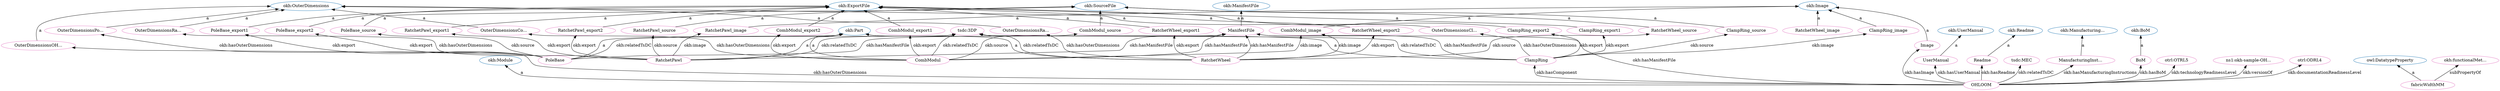 digraph G {
  rankdir=BT
  node[height=.3]
"https://w3id.org/oseg/ont/okh#Module" [fillcolor="#1f77b4" color="#1f77b4" label="okh:Module"]
"https://w3id.org/oseg/ont/okh#Image" [fillcolor="#1f77b4" color="#1f77b4" label="okh:Image"]
"https://w3id.org/oseg/ont/okh#SourceFile" [fillcolor="#1f77b4" color="#1f77b4" label="okh:SourceFile"]
"https://w3id.org/oseg/ont/okh#UserManual" [fillcolor="#1f77b4" color="#1f77b4" label="okh:UserManual"]
"https://w3id.org/oseg/ont/okh#ManifestFile" [fillcolor="#1f77b4" color="#1f77b4" label="okh:ManifestFile"]
"https://w3id.org/oseg/ont/okh#Part" [fillcolor="#1f77b4" color="#1f77b4" label="okh:Part"]
"https://w3id.org/oseg/ont/okh#Readme" [fillcolor="#1f77b4" color="#1f77b4" label="okh:Readme"]
"https://w3id.org/oseg/ont/okh#ExportFile" [fillcolor="#1f77b4" color="#1f77b4" label="okh:ExportFile"]
"https://w3id.org/oseg/ont/okh#BoM" [fillcolor="#1f77b4" color="#1f77b4" label="okh:BoM"]
"http://www.w3.org/2002/07/owl#DatatypeProperty" [fillcolor="#1f77b4" color="#1f77b4" label="owl:DatatypeProperty"]
"https://w3id.org/oseg/ont/okh#ManufacturingInstructions" [fillcolor="#1f77b4" color="#1f77b4" label="okh:Manufacturing..."]
"https://w3id.org/oseg/ont/okh#OuterDimensions" [fillcolor="#1f77b4" color="#1f77b4" label="okh:OuterDimensions"]
"https://github.com/iop-alliance/OpenKnowHow/raw/master/res/sample_data/okh-sample-OHLOOM.ttl#CombModul_export2" [fillcolor="#e377c2" color="#e377c2" label="CombModul_export2"]
"https://github.com/iop-alliance/OpenKnowHow/raw/master/res/sample_data/okh-sample-OHLOOM.ttl#RatchetPawl_export2" [fillcolor="#e377c2" color="#e377c2" label="RatchetPawl_export2"]
"https://github.com/iop-alliance/OpenKnowHow/raw/master/res/sample_data/okh-sample-OHLOOM.ttl#ClampRing_export2" [fillcolor="#e377c2" color="#e377c2" label="ClampRing_export2"]
"https://github.com/iop-alliance/OpenKnowHow/raw/master/res/sample_data/okh-sample-OHLOOM.ttl#OuterDimensionsRatchetPawl" [fillcolor="#e377c2" color="#e377c2" label="OuterDimensionsRa..."]
"https://github.com/iop-alliance/OpenKnowHow/raw/master/res/sample_data/okh-sample-OHLOOM.ttl#OuterDimensionsOHLOOM" [fillcolor="#e377c2" color="#e377c2" label="OuterDimensionsOH..."]
"https://github.com/iop-alliance/OpenKnowHow/raw/master/res/sample_data/okh-sample-OHLOOM.ttl#UserManual" [fillcolor="#e377c2" color="#e377c2" label="UserManual"]
"https://github.com/iop-alliance/OpenKnowHow/raw/master/res/sample_data/okh-sample-OHLOOM.ttl#RatchetPawl_image" [fillcolor="#e377c2" color="#e377c2" label="RatchetPawl_image"]
"https://w3id.org/oseg/ont/tsdc/core#3DP" [fillcolor="#e377c2" color="#e377c2" label="tsdc:3DP"]
"https://github.com/iop-alliance/OpenKnowHow/raw/master/res/sample_data/okh-sample-OHLOOM.ttl#ManifestFile" [fillcolor="#e377c2" color="#e377c2" label="ManifestFile"]
"https://github.com/iop-alliance/OpenKnowHow/raw/master/res/sample_data/okh-sample-OHLOOM.ttl#CombModul_source" [fillcolor="#e377c2" color="#e377c2" label="CombModul_source"]
"https://github.com/iop-alliance/OpenKnowHow/raw/master/res/sample_data/okh-sample-OHLOOM.ttl#Readme" [fillcolor="#e377c2" color="#e377c2" label="Readme"]
"https://github.com/iop-alliance/OpenKnowHow/raw/master/res/sample_data/okh-sample-OHLOOM.ttl#ClampRing_source" [fillcolor="#e377c2" color="#e377c2" label="ClampRing_source"]
"https://github.com/iop-alliance/OpenKnowHow/raw/master/res/sample_data/okh-sample-OHLOOM.ttl#RatchetWheel_export2" [fillcolor="#e377c2" color="#e377c2" label="RatchetWheel_export2"]
"https://github.com/iop-alliance/OpenKnowHow/raw/master/res/sample_data/okh-sample-OHLOOM.ttl#CombModul" [fillcolor="#e377c2" color="#e377c2" label="CombModul"]
"https://github.com/iop-alliance/OpenKnowHow/raw/master/res/sample_data/okh-sample-OHLOOM.ttl#fabricWidthMM" [fillcolor="#e377c2" color="#e377c2" label="fabricWidthMM"]
"https://github.com/iop-alliance/OpenKnowHow/raw/master/res/sample_data/okh-sample-OHLOOM.ttl#ClampRing" [fillcolor="#e377c2" color="#e377c2" label="ClampRing"]
"https://github.com/iop-alliance/OpenKnowHow/raw/master/res/sample_data/okh-sample-OHLOOM.ttl#PoleBase_source" [fillcolor="#e377c2" color="#e377c2" label="PoleBase_source"]
"https://github.com/iop-alliance/OpenKnowHow/raw/master/res/sample_data/okh-sample-OHLOOM.ttl#OuterDimensionsRatchetWheel" [fillcolor="#e377c2" color="#e377c2" label="OuterDimensionsRa..."]
"https://github.com/iop-alliance/OpenKnowHow/raw/master/res/sample_data/okh-sample-OHLOOM.ttl#RatchetPawl_export1" [fillcolor="#e377c2" color="#e377c2" label="RatchetPawl_export1"]
"https://github.com/iop-alliance/OpenKnowHow/raw/master/res/sample_data/okh-sample-OHLOOM.ttl#ClampRing_image" [fillcolor="#e377c2" color="#e377c2" label="ClampRing_image"]
"https://github.com/iop-alliance/OpenKnowHow/raw/master/res/sample_data/okh-sample-OHLOOM.ttl#Image" [fillcolor="#e377c2" color="#e377c2" label="Image"]
"https://github.com/iop-alliance/OpenKnowHow/raw/master/res/sample_data/okh-sample-OHLOOM.ttl#ClampRing_export1" [fillcolor="#e377c2" color="#e377c2" label="ClampRing_export1"]
"https://github.com/iop-alliance/OpenKnowHow/raw/master/res/sample_data/okh-sample-OHLOOM.ttl#OuterDimensionsPoleBase" [fillcolor="#e377c2" color="#e377c2" label="OuterDimensionsPo..."]
"https://github.com/iop-alliance/OpenKnowHow/raw/master/res/sample_data/okh-sample-OHLOOM.ttl#RatchetPawl_source" [fillcolor="#e377c2" color="#e377c2" label="RatchetPawl_source"]
"https://github.com/iop-alliance/OpenKnowHow/raw/master/res/sample_data/okh-sample-OHLOOM.ttl#RatchetWheel_export1" [fillcolor="#e377c2" color="#e377c2" label="RatchetWheel_export1"]
"https://github.com/iop-alliance/OpenKnowHow/raw/master/res/sample_data/okh-sample-OHLOOM.ttl#PoleBase_export2" [fillcolor="#e377c2" color="#e377c2" label="PoleBase_export2"]
"https://github.com/iop-alliance/OpenKnowHow/raw/master/res/sample_data/okh-sample-OHLOOM.ttl#CombModul_export1" [fillcolor="#e377c2" color="#e377c2" label="CombModul_export1"]
"https://github.com/iop-alliance/OpenKnowHow/raw/master/res/sample_data/okh-sample-OHLOOM.ttl#RatchetWheel" [fillcolor="#e377c2" color="#e377c2" label="RatchetWheel"]
"https://github.com/iop-alliance/OpenKnowHow/raw/master/res/sample_data/okh-sample-OHLOOM.ttl#RatchetWheel_source" [fillcolor="#e377c2" color="#e377c2" label="RatchetWheel_source"]
"https://github.com/iop-alliance/OpenKnowHow/raw/master/res/sample_data/okh-sample-OHLOOM.ttl#CombModul_image" [fillcolor="#e377c2" color="#e377c2" label="CombModul_image"]
"https://github.com/iop-alliance/OpenKnowHow/raw/master/res/sample_data/okh-sample-OHLOOM.ttl#RatchetWheel_image" [fillcolor="#e377c2" color="#e377c2" label="RatchetWheel_image"]
"https://github.com/iop-alliance/OpenKnowHow/raw/master/res/sample_data/okh-sample-OHLOOM.ttl#OuterDimensionsClampRing" [fillcolor="#e377c2" color="#e377c2" label="OuterDimensionsCl..."]
"https://w3id.org/oseg/ont/tsdc/core#MEC" [fillcolor="#e377c2" color="#e377c2" label="tsdc:MEC"]
"https://github.com/iop-alliance/OpenKnowHow/raw/master/res/sample_data/okh-sample-OHLOOM.ttl#OHLOOM" [fillcolor="#e377c2" color="#e377c2" label="OHLOOM"]
"https://github.com/iop-alliance/OpenKnowHow/raw/master/res/sample_data/okh-sample-OHLOOM.ttl#ManufacturingInstructions" [fillcolor="#e377c2" color="#e377c2" label="ManufacturingInst..."]
"https://github.com/iop-alliance/OpenKnowHow/raw/master/res/sample_data/okh-sample-OHLOOM.ttl#BoM" [fillcolor="#e377c2" color="#e377c2" label="BoM"]
"https://w3id.org/oseg/ont/otrl#OTRL5" [fillcolor="#e377c2" color="#e377c2" label="otrl:OTRL5"]
"https://w3id.org/oseg/ont/okh#functionalMetadata" [fillcolor="#e377c2" color="#e377c2" label="okh:functionalMet..."]
"https://github.com/iop-alliance/OpenKnowHow/raw/master/res/sample_data/okh-sample-OHLOOM.ttl" [fillcolor="#e377c2" color="#e377c2" label="ns1:okh-sample-OH..."]
"https://w3id.org/oseg/ont/otrl#ODRL4" [fillcolor="#e377c2" color="#e377c2" label="otrl:ODRL4"]
"https://github.com/iop-alliance/OpenKnowHow/raw/master/res/sample_data/okh-sample-OHLOOM.ttl#OuterDimensionsCombModul" [fillcolor="#e377c2" color="#e377c2" label="OuterDimensionsCo..."]
"https://github.com/iop-alliance/OpenKnowHow/raw/master/res/sample_data/okh-sample-OHLOOM.ttl#PoleBase" [fillcolor="#e377c2" color="#e377c2" label="PoleBase"]
"https://github.com/iop-alliance/OpenKnowHow/raw/master/res/sample_data/okh-sample-OHLOOM.ttl#PoleBase_export1" [fillcolor="#e377c2" color="#e377c2" label="PoleBase_export1"]
"https://github.com/iop-alliance/OpenKnowHow/raw/master/res/sample_data/okh-sample-OHLOOM.ttl#RatchetPawl" [fillcolor="#e377c2" color="#e377c2" label="RatchetPawl"]
  "https://github.com/iop-alliance/OpenKnowHow/raw/master/res/sample_data/okh-sample-OHLOOM.ttl#CombModul_export2" -> "https://w3id.org/oseg/ont/okh#ExportFile" [label="a"]
  "https://github.com/iop-alliance/OpenKnowHow/raw/master/res/sample_data/okh-sample-OHLOOM.ttl#RatchetPawl_export2" -> "https://w3id.org/oseg/ont/okh#ExportFile" [label="a"]
  "https://github.com/iop-alliance/OpenKnowHow/raw/master/res/sample_data/okh-sample-OHLOOM.ttl#ClampRing_export2" -> "https://w3id.org/oseg/ont/okh#ExportFile" [label="a"]
  "https://github.com/iop-alliance/OpenKnowHow/raw/master/res/sample_data/okh-sample-OHLOOM.ttl#OuterDimensionsRatchetPawl" -> "https://w3id.org/oseg/ont/okh#OuterDimensions" [label="a"]
  "https://github.com/iop-alliance/OpenKnowHow/raw/master/res/sample_data/okh-sample-OHLOOM.ttl#OHLOOM" -> "https://github.com/iop-alliance/OpenKnowHow/raw/master/res/sample_data/okh-sample-OHLOOM.ttl#OuterDimensionsOHLOOM" [label="okh:hasOuterDimensions"]
  "https://github.com/iop-alliance/OpenKnowHow/raw/master/res/sample_data/okh-sample-OHLOOM.ttl#OHLOOM" -> "https://github.com/iop-alliance/OpenKnowHow/raw/master/res/sample_data/okh-sample-OHLOOM.ttl#UserManual" [label="okh:hasUserManual"]
  "https://github.com/iop-alliance/OpenKnowHow/raw/master/res/sample_data/okh-sample-OHLOOM.ttl#RatchetPawl" -> "https://github.com/iop-alliance/OpenKnowHow/raw/master/res/sample_data/okh-sample-OHLOOM.ttl#RatchetPawl_image" [label="okh:image"]
  "https://github.com/iop-alliance/OpenKnowHow/raw/master/res/sample_data/okh-sample-OHLOOM.ttl#CombModul" -> "https://github.com/iop-alliance/OpenKnowHow/raw/master/res/sample_data/okh-sample-OHLOOM.ttl#CombModul_export2" [label="okh:export"]
  "https://github.com/iop-alliance/OpenKnowHow/raw/master/res/sample_data/okh-sample-OHLOOM.ttl#RatchetPawl" -> "https://w3id.org/oseg/ont/tsdc/core#3DP" [label="okh:relatedTsDC"]
  "https://github.com/iop-alliance/OpenKnowHow/raw/master/res/sample_data/okh-sample-OHLOOM.ttl#RatchetPawl" -> "https://github.com/iop-alliance/OpenKnowHow/raw/master/res/sample_data/okh-sample-OHLOOM.ttl#ManifestFile" [label="okh:hasManifestFile"]
  "https://github.com/iop-alliance/OpenKnowHow/raw/master/res/sample_data/okh-sample-OHLOOM.ttl#CombModul" -> "https://github.com/iop-alliance/OpenKnowHow/raw/master/res/sample_data/okh-sample-OHLOOM.ttl#CombModul_source" [label="okh:source"]
  "https://github.com/iop-alliance/OpenKnowHow/raw/master/res/sample_data/okh-sample-OHLOOM.ttl#ClampRing" -> "https://github.com/iop-alliance/OpenKnowHow/raw/master/res/sample_data/okh-sample-OHLOOM.ttl#ClampRing_export2" [label="okh:export"]
  "https://github.com/iop-alliance/OpenKnowHow/raw/master/res/sample_data/okh-sample-OHLOOM.ttl#CombModul_source" -> "https://w3id.org/oseg/ont/okh#SourceFile" [label="a"]
  "https://github.com/iop-alliance/OpenKnowHow/raw/master/res/sample_data/okh-sample-OHLOOM.ttl#OHLOOM" -> "https://github.com/iop-alliance/OpenKnowHow/raw/master/res/sample_data/okh-sample-OHLOOM.ttl#ManifestFile" [label="okh:hasManifestFile"]
  "https://github.com/iop-alliance/OpenKnowHow/raw/master/res/sample_data/okh-sample-OHLOOM.ttl#OHLOOM" -> "https://github.com/iop-alliance/OpenKnowHow/raw/master/res/sample_data/okh-sample-OHLOOM.ttl#Readme" [label="okh:hasReadme"]
  "https://github.com/iop-alliance/OpenKnowHow/raw/master/res/sample_data/okh-sample-OHLOOM.ttl#ClampRing" -> "https://github.com/iop-alliance/OpenKnowHow/raw/master/res/sample_data/okh-sample-OHLOOM.ttl#ClampRing_source" [label="okh:source"]
  "https://github.com/iop-alliance/OpenKnowHow/raw/master/res/sample_data/okh-sample-OHLOOM.ttl#ClampRing" -> "https://w3id.org/oseg/ont/tsdc/core#3DP" [label="okh:relatedTsDC"]
  "https://github.com/iop-alliance/OpenKnowHow/raw/master/res/sample_data/okh-sample-OHLOOM.ttl#RatchetWheel_export2" -> "https://w3id.org/oseg/ont/okh#ExportFile" [label="a"]
  "https://github.com/iop-alliance/OpenKnowHow/raw/master/res/sample_data/okh-sample-OHLOOM.ttl#CombModul" -> "https://w3id.org/oseg/ont/okh#Part" [label="a"]
  "https://github.com/iop-alliance/OpenKnowHow/raw/master/res/sample_data/okh-sample-OHLOOM.ttl#PoleBase" -> "https://github.com/iop-alliance/OpenKnowHow/raw/master/res/sample_data/okh-sample-OHLOOM.ttl#ManifestFile" [label="okh:hasManifestFile"]
  "https://github.com/iop-alliance/OpenKnowHow/raw/master/res/sample_data/okh-sample-OHLOOM.ttl#fabricWidthMM" -> "http://www.w3.org/2002/07/owl#DatatypeProperty" [label="a"]
  "https://github.com/iop-alliance/OpenKnowHow/raw/master/res/sample_data/okh-sample-OHLOOM.ttl#ClampRing" -> "https://w3id.org/oseg/ont/okh#Part" [label="a"]
  "https://github.com/iop-alliance/OpenKnowHow/raw/master/res/sample_data/okh-sample-OHLOOM.ttl#PoleBase" -> "https://github.com/iop-alliance/OpenKnowHow/raw/master/res/sample_data/okh-sample-OHLOOM.ttl#PoleBase_source" [label="okh:source"]
  "https://github.com/iop-alliance/OpenKnowHow/raw/master/res/sample_data/okh-sample-OHLOOM.ttl#OuterDimensionsRatchetWheel" -> "https://w3id.org/oseg/ont/okh#OuterDimensions" [label="a"]
  "https://github.com/iop-alliance/OpenKnowHow/raw/master/res/sample_data/okh-sample-OHLOOM.ttl#RatchetPawl_export1" -> "https://w3id.org/oseg/ont/okh#ExportFile" [label="a"]
  "https://github.com/iop-alliance/OpenKnowHow/raw/master/res/sample_data/okh-sample-OHLOOM.ttl#ClampRing_image" -> "https://w3id.org/oseg/ont/okh#Image" [label="a"]
  "https://github.com/iop-alliance/OpenKnowHow/raw/master/res/sample_data/okh-sample-OHLOOM.ttl#OHLOOM" -> "https://github.com/iop-alliance/OpenKnowHow/raw/master/res/sample_data/okh-sample-OHLOOM.ttl#Image" [label="okh:hasImage"]
  "https://github.com/iop-alliance/OpenKnowHow/raw/master/res/sample_data/okh-sample-OHLOOM.ttl#RatchetPawl" -> "https://github.com/iop-alliance/OpenKnowHow/raw/master/res/sample_data/okh-sample-OHLOOM.ttl#RatchetPawl_export1" [label="okh:export"]
  "https://github.com/iop-alliance/OpenKnowHow/raw/master/res/sample_data/okh-sample-OHLOOM.ttl#ClampRing" -> "https://github.com/iop-alliance/OpenKnowHow/raw/master/res/sample_data/okh-sample-OHLOOM.ttl#ClampRing_export1" [label="okh:export"]
  "https://github.com/iop-alliance/OpenKnowHow/raw/master/res/sample_data/okh-sample-OHLOOM.ttl#RatchetWheel" -> "https://github.com/iop-alliance/OpenKnowHow/raw/master/res/sample_data/okh-sample-OHLOOM.ttl#OuterDimensionsRatchetWheel" [label="okh:hasOuterDimensions"]
  "https://github.com/iop-alliance/OpenKnowHow/raw/master/res/sample_data/okh-sample-OHLOOM.ttl#Image" -> "https://w3id.org/oseg/ont/okh#Image" [label="a"]
  "https://github.com/iop-alliance/OpenKnowHow/raw/master/res/sample_data/okh-sample-OHLOOM.ttl#PoleBase" -> "https://github.com/iop-alliance/OpenKnowHow/raw/master/res/sample_data/okh-sample-OHLOOM.ttl#OuterDimensionsPoleBase" [label="okh:hasOuterDimensions"]
  "https://github.com/iop-alliance/OpenKnowHow/raw/master/res/sample_data/okh-sample-OHLOOM.ttl#RatchetPawl" -> "https://github.com/iop-alliance/OpenKnowHow/raw/master/res/sample_data/okh-sample-OHLOOM.ttl#RatchetPawl_source" [label="okh:source"]
  "https://github.com/iop-alliance/OpenKnowHow/raw/master/res/sample_data/okh-sample-OHLOOM.ttl#OHLOOM" -> "https://github.com/iop-alliance/OpenKnowHow/raw/master/res/sample_data/okh-sample-OHLOOM.ttl#ManufacturingInstructions" [label="okh:hasManufacturingInstructions"]
  "https://github.com/iop-alliance/OpenKnowHow/raw/master/res/sample_data/okh-sample-OHLOOM.ttl#RatchetWheel" -> "https://github.com/iop-alliance/OpenKnowHow/raw/master/res/sample_data/okh-sample-OHLOOM.ttl#RatchetWheel_export2" [label="okh:export"]
  "https://github.com/iop-alliance/OpenKnowHow/raw/master/res/sample_data/okh-sample-OHLOOM.ttl#RatchetWheel_export1" -> "https://w3id.org/oseg/ont/okh#ExportFile" [label="a"]
  "https://github.com/iop-alliance/OpenKnowHow/raw/master/res/sample_data/okh-sample-OHLOOM.ttl#RatchetWheel" -> "https://w3id.org/oseg/ont/tsdc/core#3DP" [label="okh:relatedTsDC"]
  "https://github.com/iop-alliance/OpenKnowHow/raw/master/res/sample_data/okh-sample-OHLOOM.ttl#RatchetWheel" -> "https://github.com/iop-alliance/OpenKnowHow/raw/master/res/sample_data/okh-sample-OHLOOM.ttl#ManifestFile" [label="okh:hasManifestFile"]
  "https://github.com/iop-alliance/OpenKnowHow/raw/master/res/sample_data/okh-sample-OHLOOM.ttl#PoleBase" -> "https://github.com/iop-alliance/OpenKnowHow/raw/master/res/sample_data/okh-sample-OHLOOM.ttl#PoleBase_export2" [label="okh:export"]
  "https://github.com/iop-alliance/OpenKnowHow/raw/master/res/sample_data/okh-sample-OHLOOM.ttl#PoleBase_export2" -> "https://w3id.org/oseg/ont/okh#ExportFile" [label="a"]
  "https://github.com/iop-alliance/OpenKnowHow/raw/master/res/sample_data/okh-sample-OHLOOM.ttl#CombModul" -> "https://github.com/iop-alliance/OpenKnowHow/raw/master/res/sample_data/okh-sample-OHLOOM.ttl#CombModul_export1" [label="okh:export"]
  "https://github.com/iop-alliance/OpenKnowHow/raw/master/res/sample_data/okh-sample-OHLOOM.ttl#ClampRing_source" -> "https://w3id.org/oseg/ont/okh#SourceFile" [label="a"]
  "https://github.com/iop-alliance/OpenKnowHow/raw/master/res/sample_data/okh-sample-OHLOOM.ttl#RatchetPawl" -> "https://github.com/iop-alliance/OpenKnowHow/raw/master/res/sample_data/okh-sample-OHLOOM.ttl#OuterDimensionsRatchetPawl" [label="okh:hasOuterDimensions"]
  "https://github.com/iop-alliance/OpenKnowHow/raw/master/res/sample_data/okh-sample-OHLOOM.ttl#CombModul" -> "https://github.com/iop-alliance/OpenKnowHow/raw/master/res/sample_data/okh-sample-OHLOOM.ttl#ManifestFile" [label="okh:hasManifestFile"]
  "https://github.com/iop-alliance/OpenKnowHow/raw/master/res/sample_data/okh-sample-OHLOOM.ttl#RatchetWheel" -> "https://w3id.org/oseg/ont/okh#Part" [label="a"]
  "https://github.com/iop-alliance/OpenKnowHow/raw/master/res/sample_data/okh-sample-OHLOOM.ttl#ClampRing" -> "https://github.com/iop-alliance/OpenKnowHow/raw/master/res/sample_data/okh-sample-OHLOOM.ttl#ManifestFile" [label="okh:hasManifestFile"]
  "https://github.com/iop-alliance/OpenKnowHow/raw/master/res/sample_data/okh-sample-OHLOOM.ttl#RatchetWheel" -> "https://github.com/iop-alliance/OpenKnowHow/raw/master/res/sample_data/okh-sample-OHLOOM.ttl#RatchetWheel_source" [label="okh:source"]
  "https://github.com/iop-alliance/OpenKnowHow/raw/master/res/sample_data/okh-sample-OHLOOM.ttl#CombModul_image" -> "https://w3id.org/oseg/ont/okh#Image" [label="a"]
  "https://github.com/iop-alliance/OpenKnowHow/raw/master/res/sample_data/okh-sample-OHLOOM.ttl#RatchetPawl_source" -> "https://w3id.org/oseg/ont/okh#SourceFile" [label="a"]
  "https://github.com/iop-alliance/OpenKnowHow/raw/master/res/sample_data/okh-sample-OHLOOM.ttl#RatchetWheel_image" -> "https://w3id.org/oseg/ont/okh#Image" [label="a"]
  "https://github.com/iop-alliance/OpenKnowHow/raw/master/res/sample_data/okh-sample-OHLOOM.ttl#CombModul_export1" -> "https://w3id.org/oseg/ont/okh#ExportFile" [label="a"]
  "https://github.com/iop-alliance/OpenKnowHow/raw/master/res/sample_data/okh-sample-OHLOOM.ttl#OuterDimensionsClampRing" -> "https://w3id.org/oseg/ont/okh#OuterDimensions" [label="a"]
  "https://github.com/iop-alliance/OpenKnowHow/raw/master/res/sample_data/okh-sample-OHLOOM.ttl#OHLOOM" -> "https://w3id.org/oseg/ont/tsdc/core#MEC" [label="okh:relatedTsDC"]
  "https://github.com/iop-alliance/OpenKnowHow/raw/master/res/sample_data/okh-sample-OHLOOM.ttl#OHLOOM" -> "https://w3id.org/oseg/ont/okh#Module" [label="a"]
  "https://github.com/iop-alliance/OpenKnowHow/raw/master/res/sample_data/okh-sample-OHLOOM.ttl#ManufacturingInstructions" -> "https://w3id.org/oseg/ont/okh#ManufacturingInstructions" [label="a"]
  "https://github.com/iop-alliance/OpenKnowHow/raw/master/res/sample_data/okh-sample-OHLOOM.ttl#BoM" -> "https://w3id.org/oseg/ont/okh#BoM" [label="a"]
  "https://github.com/iop-alliance/OpenKnowHow/raw/master/res/sample_data/okh-sample-OHLOOM.ttl#CombModul" -> "https://github.com/iop-alliance/OpenKnowHow/raw/master/res/sample_data/okh-sample-OHLOOM.ttl#CombModul_image" [label="okh:image"]
  "https://github.com/iop-alliance/OpenKnowHow/raw/master/res/sample_data/okh-sample-OHLOOM.ttl#ClampRing" -> "https://github.com/iop-alliance/OpenKnowHow/raw/master/res/sample_data/okh-sample-OHLOOM.ttl#ClampRing_image" [label="okh:image"]
  "https://github.com/iop-alliance/OpenKnowHow/raw/master/res/sample_data/okh-sample-OHLOOM.ttl#OHLOOM" -> "https://w3id.org/oseg/ont/otrl#OTRL5" [label="okh:technologyReadinessLevel"]
  "https://github.com/iop-alliance/OpenKnowHow/raw/master/res/sample_data/okh-sample-OHLOOM.ttl#fabricWidthMM" -> "https://w3id.org/oseg/ont/okh#functionalMetadata" [label="subPropertyOf"]
  "https://github.com/iop-alliance/OpenKnowHow/raw/master/res/sample_data/okh-sample-OHLOOM.ttl#OHLOOM" -> "https://github.com/iop-alliance/OpenKnowHow/raw/master/res/sample_data/okh-sample-OHLOOM.ttl" [label="okh:versionOf"]
  "https://github.com/iop-alliance/OpenKnowHow/raw/master/res/sample_data/okh-sample-OHLOOM.ttl#OHLOOM" -> "https://w3id.org/oseg/ont/otrl#ODRL4" [label="okh:documentationReadinessLevel"]
  "https://github.com/iop-alliance/OpenKnowHow/raw/master/res/sample_data/okh-sample-OHLOOM.ttl#OuterDimensionsPoleBase" -> "https://w3id.org/oseg/ont/okh#OuterDimensions" [label="a"]
  "https://github.com/iop-alliance/OpenKnowHow/raw/master/res/sample_data/okh-sample-OHLOOM.ttl#ClampRing_export1" -> "https://w3id.org/oseg/ont/okh#ExportFile" [label="a"]
  "https://github.com/iop-alliance/OpenKnowHow/raw/master/res/sample_data/okh-sample-OHLOOM.ttl#CombModul" -> "https://github.com/iop-alliance/OpenKnowHow/raw/master/res/sample_data/okh-sample-OHLOOM.ttl#OuterDimensionsCombModul" [label="okh:hasOuterDimensions"]
  "https://github.com/iop-alliance/OpenKnowHow/raw/master/res/sample_data/okh-sample-OHLOOM.ttl#OuterDimensionsOHLOOM" -> "https://w3id.org/oseg/ont/okh#OuterDimensions" [label="a"]
  "https://github.com/iop-alliance/OpenKnowHow/raw/master/res/sample_data/okh-sample-OHLOOM.ttl#PoleBase" -> "https://w3id.org/oseg/ont/okh#Part" [label="a"]
  "https://github.com/iop-alliance/OpenKnowHow/raw/master/res/sample_data/okh-sample-OHLOOM.ttl#RatchetWheel" -> "https://github.com/iop-alliance/OpenKnowHow/raw/master/res/sample_data/okh-sample-OHLOOM.ttl#RatchetWheel_export1" [label="okh:export"]
  "https://github.com/iop-alliance/OpenKnowHow/raw/master/res/sample_data/okh-sample-OHLOOM.ttl#Readme" -> "https://w3id.org/oseg/ont/okh#Readme" [label="a"]
  "https://github.com/iop-alliance/OpenKnowHow/raw/master/res/sample_data/okh-sample-OHLOOM.ttl#PoleBase" -> "https://github.com/iop-alliance/OpenKnowHow/raw/master/res/sample_data/okh-sample-OHLOOM.ttl#PoleBase_export1" [label="okh:export"]
  "https://github.com/iop-alliance/OpenKnowHow/raw/master/res/sample_data/okh-sample-OHLOOM.ttl#PoleBase_export1" -> "https://w3id.org/oseg/ont/okh#ExportFile" [label="a"]
  "https://github.com/iop-alliance/OpenKnowHow/raw/master/res/sample_data/okh-sample-OHLOOM.ttl#OHLOOM" -> "https://github.com/iop-alliance/OpenKnowHow/raw/master/res/sample_data/okh-sample-OHLOOM.ttl#BoM" [label="okh:hasBoM"]
  "https://github.com/iop-alliance/OpenKnowHow/raw/master/res/sample_data/okh-sample-OHLOOM.ttl#OHLOOM" -> "https://github.com/iop-alliance/OpenKnowHow/raw/master/res/sample_data/okh-sample-OHLOOM.ttl#ClampRing" [label="okh:hasComponent"]
  "https://github.com/iop-alliance/OpenKnowHow/raw/master/res/sample_data/okh-sample-OHLOOM.ttl#ManifestFile" -> "https://w3id.org/oseg/ont/okh#ManifestFile" [label="a"]
  "https://github.com/iop-alliance/OpenKnowHow/raw/master/res/sample_data/okh-sample-OHLOOM.ttl#RatchetWheel" -> "https://github.com/iop-alliance/OpenKnowHow/raw/master/res/sample_data/okh-sample-OHLOOM.ttl#CombModul_image" [label="okh:image"]
  "https://github.com/iop-alliance/OpenKnowHow/raw/master/res/sample_data/okh-sample-OHLOOM.ttl#RatchetPawl" -> "https://w3id.org/oseg/ont/okh#Part" [label="a"]
  "https://github.com/iop-alliance/OpenKnowHow/raw/master/res/sample_data/okh-sample-OHLOOM.ttl#OuterDimensionsCombModul" -> "https://w3id.org/oseg/ont/okh#OuterDimensions" [label="a"]
  "https://github.com/iop-alliance/OpenKnowHow/raw/master/res/sample_data/okh-sample-OHLOOM.ttl#CombModul" -> "https://w3id.org/oseg/ont/tsdc/core#3DP" [label="okh:relatedTsDC"]
  "https://github.com/iop-alliance/OpenKnowHow/raw/master/res/sample_data/okh-sample-OHLOOM.ttl#UserManual" -> "https://w3id.org/oseg/ont/okh#UserManual" [label="a"]
  "https://github.com/iop-alliance/OpenKnowHow/raw/master/res/sample_data/okh-sample-OHLOOM.ttl#PoleBase_source" -> "https://w3id.org/oseg/ont/okh#SourceFile" [label="a"]
  "https://github.com/iop-alliance/OpenKnowHow/raw/master/res/sample_data/okh-sample-OHLOOM.ttl#RatchetPawl" -> "https://github.com/iop-alliance/OpenKnowHow/raw/master/res/sample_data/okh-sample-OHLOOM.ttl#RatchetPawl_export2" [label="okh:export"]
  "https://github.com/iop-alliance/OpenKnowHow/raw/master/res/sample_data/okh-sample-OHLOOM.ttl#PoleBase" -> "https://w3id.org/oseg/ont/tsdc/core#3DP" [label="okh:relatedTsDC"]
  "https://github.com/iop-alliance/OpenKnowHow/raw/master/res/sample_data/okh-sample-OHLOOM.ttl#RatchetWheel_source" -> "https://w3id.org/oseg/ont/okh#SourceFile" [label="a"]
  "https://github.com/iop-alliance/OpenKnowHow/raw/master/res/sample_data/okh-sample-OHLOOM.ttl#ClampRing" -> "https://github.com/iop-alliance/OpenKnowHow/raw/master/res/sample_data/okh-sample-OHLOOM.ttl#OuterDimensionsClampRing" [label="okh:hasOuterDimensions"]
  "https://github.com/iop-alliance/OpenKnowHow/raw/master/res/sample_data/okh-sample-OHLOOM.ttl#RatchetPawl_image" -> "https://w3id.org/oseg/ont/okh#Image" [label="a"]
}

